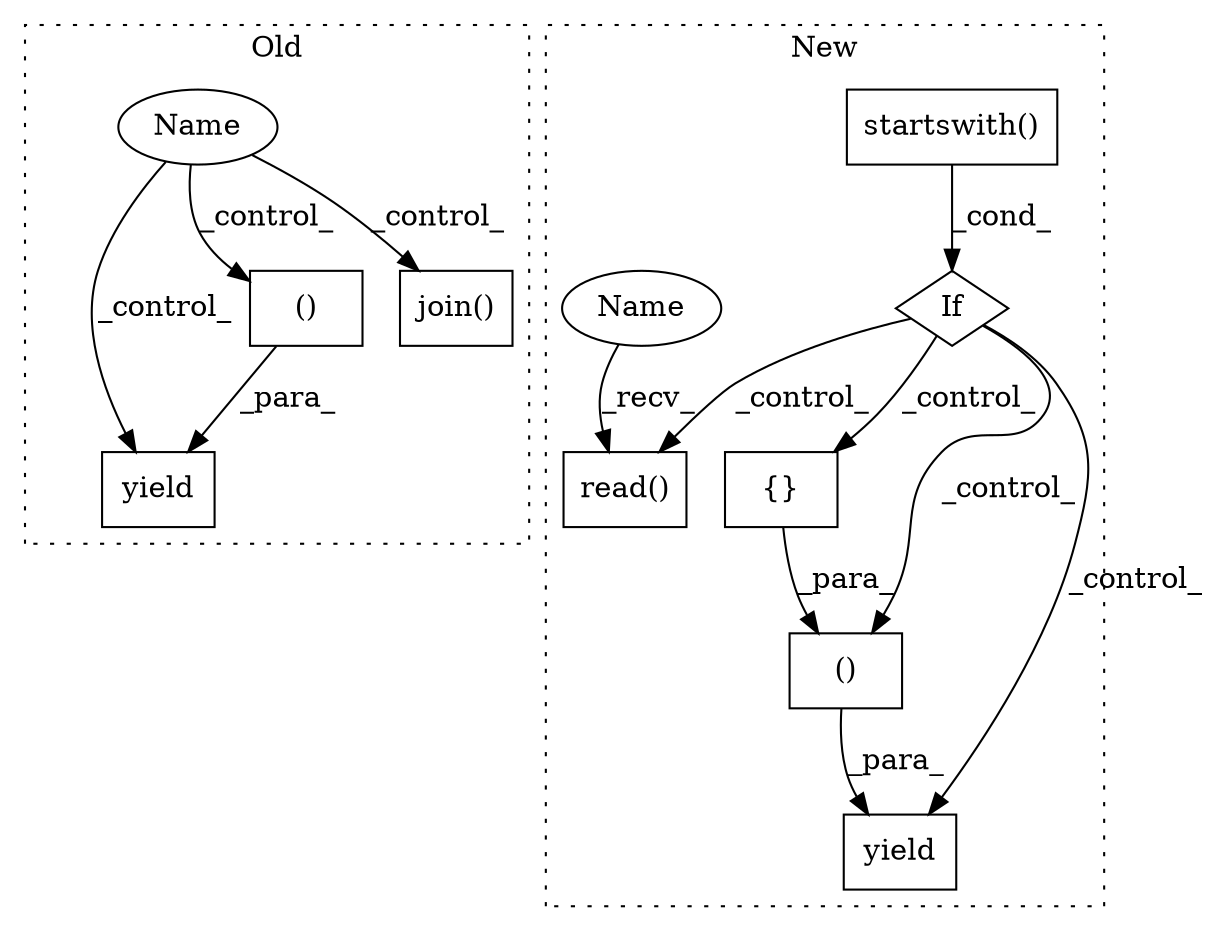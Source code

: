 digraph G {
subgraph cluster0 {
1 [label="yield" a="105" s="5215" l="6" shape="box"];
3 [label="()" a="54" s="5224" l="288" shape="box"];
7 [label="Name" a="87" s="5075" l="3" shape="ellipse"];
8 [label="join()" a="75" s="5304,5360" l="13,1" shape="box"];
label = "Old";
style="dotted";
}
subgraph cluster1 {
2 [label="read()" a="75" s="5894" l="8" shape="box"];
4 [label="If" a="96" s="5727" l="3" shape="diamond"];
5 [label="()" a="54" s="5934" l="36" shape="box"];
6 [label="yield" a="105" s="5925" l="6" shape="box"];
9 [label="{}" a="95" s="5936,5953" l="19,17" shape="box"];
10 [label="startswith()" a="75" s="5730,5759" l="16,1" shape="box"];
11 [label="Name" a="87" s="5894" l="1" shape="ellipse"];
label = "New";
style="dotted";
}
3 -> 1 [label="_para_"];
4 -> 6 [label="_control_"];
4 -> 9 [label="_control_"];
4 -> 5 [label="_control_"];
4 -> 2 [label="_control_"];
5 -> 6 [label="_para_"];
7 -> 8 [label="_control_"];
7 -> 3 [label="_control_"];
7 -> 1 [label="_control_"];
9 -> 5 [label="_para_"];
10 -> 4 [label="_cond_"];
11 -> 2 [label="_recv_"];
}